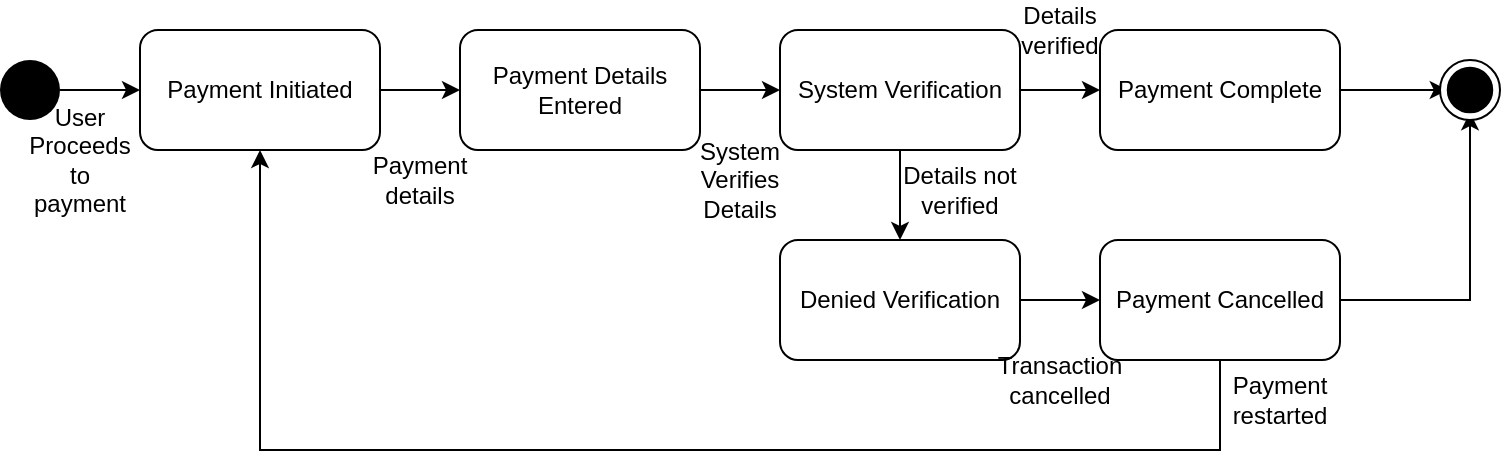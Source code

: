 <mxfile version="22.1.5" type="device">
  <diagram name="Page-1" id="gAoN2JiGXjHGtE0NkUrj">
    <mxGraphModel dx="1290" dy="542" grid="1" gridSize="10" guides="1" tooltips="1" connect="1" arrows="1" fold="1" page="1" pageScale="1" pageWidth="850" pageHeight="1100" math="0" shadow="0">
      <root>
        <mxCell id="0" />
        <mxCell id="1" parent="0" />
        <mxCell id="xUsi2Gn1kTVUrSm3SXgN-5" style="edgeStyle=orthogonalEdgeStyle;rounded=0;orthogonalLoop=1;jettySize=auto;html=1;" edge="1" parent="1" source="xUsi2Gn1kTVUrSm3SXgN-6" target="xUsi2Gn1kTVUrSm3SXgN-8">
          <mxGeometry relative="1" as="geometry" />
        </mxCell>
        <mxCell id="xUsi2Gn1kTVUrSm3SXgN-6" value="" style="ellipse;whiteSpace=wrap;html=1;aspect=fixed;strokeColor=none;fillColor=#000000;" vertex="1" parent="1">
          <mxGeometry x="60" y="485" width="30" height="30" as="geometry" />
        </mxCell>
        <mxCell id="xUsi2Gn1kTVUrSm3SXgN-7" value="" style="edgeStyle=orthogonalEdgeStyle;rounded=0;orthogonalLoop=1;jettySize=auto;html=1;" edge="1" parent="1" source="xUsi2Gn1kTVUrSm3SXgN-8" target="xUsi2Gn1kTVUrSm3SXgN-10">
          <mxGeometry relative="1" as="geometry" />
        </mxCell>
        <mxCell id="xUsi2Gn1kTVUrSm3SXgN-8" value="Payment Initiated" style="rounded=1;whiteSpace=wrap;html=1;" vertex="1" parent="1">
          <mxGeometry x="130" y="470" width="120" height="60" as="geometry" />
        </mxCell>
        <mxCell id="xUsi2Gn1kTVUrSm3SXgN-10" value="Payment Details Entered" style="whiteSpace=wrap;html=1;rounded=1;" vertex="1" parent="1">
          <mxGeometry x="290" y="470" width="120" height="60" as="geometry" />
        </mxCell>
        <mxCell id="xUsi2Gn1kTVUrSm3SXgN-25" value="" style="edgeStyle=orthogonalEdgeStyle;rounded=0;orthogonalLoop=1;jettySize=auto;html=1;" edge="1" parent="1" source="xUsi2Gn1kTVUrSm3SXgN-12" target="xUsi2Gn1kTVUrSm3SXgN-3">
          <mxGeometry relative="1" as="geometry" />
        </mxCell>
        <mxCell id="xUsi2Gn1kTVUrSm3SXgN-12" value="Payment Complete" style="whiteSpace=wrap;html=1;rounded=1;" vertex="1" parent="1">
          <mxGeometry x="610" y="470" width="120" height="60" as="geometry" />
        </mxCell>
        <mxCell id="xUsi2Gn1kTVUrSm3SXgN-16" value="" style="edgeStyle=orthogonalEdgeStyle;rounded=0;orthogonalLoop=1;jettySize=auto;html=1;" edge="1" parent="1" source="xUsi2Gn1kTVUrSm3SXgN-10" target="xUsi2Gn1kTVUrSm3SXgN-17">
          <mxGeometry relative="1" as="geometry">
            <mxPoint x="400" y="500" as="sourcePoint" />
            <mxPoint x="600" y="500" as="targetPoint" />
          </mxGeometry>
        </mxCell>
        <mxCell id="xUsi2Gn1kTVUrSm3SXgN-27" style="edgeStyle=orthogonalEdgeStyle;rounded=0;orthogonalLoop=1;jettySize=auto;html=1;" edge="1" parent="1" source="xUsi2Gn1kTVUrSm3SXgN-17" target="xUsi2Gn1kTVUrSm3SXgN-19">
          <mxGeometry relative="1" as="geometry" />
        </mxCell>
        <mxCell id="xUsi2Gn1kTVUrSm3SXgN-17" value="System Verification" style="whiteSpace=wrap;html=1;rounded=1;" vertex="1" parent="1">
          <mxGeometry x="450" y="470" width="120" height="60" as="geometry" />
        </mxCell>
        <mxCell id="xUsi2Gn1kTVUrSm3SXgN-24" value="" style="edgeStyle=orthogonalEdgeStyle;rounded=0;orthogonalLoop=1;jettySize=auto;html=1;" edge="1" parent="1" source="xUsi2Gn1kTVUrSm3SXgN-19" target="xUsi2Gn1kTVUrSm3SXgN-22">
          <mxGeometry relative="1" as="geometry" />
        </mxCell>
        <mxCell id="xUsi2Gn1kTVUrSm3SXgN-19" value="Denied Verification" style="whiteSpace=wrap;html=1;rounded=1;" vertex="1" parent="1">
          <mxGeometry x="450" y="575" width="120" height="60" as="geometry" />
        </mxCell>
        <mxCell id="xUsi2Gn1kTVUrSm3SXgN-20" value="" style="edgeStyle=orthogonalEdgeStyle;rounded=0;orthogonalLoop=1;jettySize=auto;html=1;entryX=0;entryY=0.5;entryDx=0;entryDy=0;" edge="1" parent="1" source="xUsi2Gn1kTVUrSm3SXgN-17" target="xUsi2Gn1kTVUrSm3SXgN-12">
          <mxGeometry relative="1" as="geometry">
            <mxPoint x="560" y="500" as="sourcePoint" />
            <mxPoint x="610" y="500" as="targetPoint" />
          </mxGeometry>
        </mxCell>
        <mxCell id="xUsi2Gn1kTVUrSm3SXgN-26" style="edgeStyle=orthogonalEdgeStyle;rounded=0;orthogonalLoop=1;jettySize=auto;html=1;exitX=1;exitY=0.5;exitDx=0;exitDy=0;entryX=0.5;entryY=1;entryDx=0;entryDy=0;" edge="1" parent="1" source="xUsi2Gn1kTVUrSm3SXgN-22" target="xUsi2Gn1kTVUrSm3SXgN-3">
          <mxGeometry relative="1" as="geometry" />
        </mxCell>
        <mxCell id="xUsi2Gn1kTVUrSm3SXgN-29" style="edgeStyle=orthogonalEdgeStyle;rounded=0;orthogonalLoop=1;jettySize=auto;html=1;" edge="1" parent="1" source="xUsi2Gn1kTVUrSm3SXgN-22" target="xUsi2Gn1kTVUrSm3SXgN-8">
          <mxGeometry relative="1" as="geometry">
            <Array as="points">
              <mxPoint x="670" y="680" />
              <mxPoint x="190" y="680" />
            </Array>
          </mxGeometry>
        </mxCell>
        <mxCell id="xUsi2Gn1kTVUrSm3SXgN-22" value="Payment Cancelled" style="whiteSpace=wrap;html=1;rounded=1;" vertex="1" parent="1">
          <mxGeometry x="610" y="575" width="120" height="60" as="geometry" />
        </mxCell>
        <mxCell id="xUsi2Gn1kTVUrSm3SXgN-23" value="User Proceeds to payment" style="text;html=1;strokeColor=none;fillColor=none;align=center;verticalAlign=middle;whiteSpace=wrap;rounded=0;" vertex="1" parent="1">
          <mxGeometry x="70" y="520" width="60" height="30" as="geometry" />
        </mxCell>
        <mxCell id="xUsi2Gn1kTVUrSm3SXgN-2" value="" style="ellipse;whiteSpace=wrap;html=1;aspect=fixed;container=0;" vertex="1" parent="1">
          <mxGeometry x="780.001" y="485" width="30" height="30" as="geometry" />
        </mxCell>
        <mxCell id="xUsi2Gn1kTVUrSm3SXgN-3" value="" style="ellipse;whiteSpace=wrap;html=1;aspect=fixed;fillColor=#000000;container=0;" vertex="1" parent="1">
          <mxGeometry x="783.881" y="488.88" width="22.24" height="22.24" as="geometry" />
        </mxCell>
        <mxCell id="xUsi2Gn1kTVUrSm3SXgN-4" style="edgeStyle=orthogonalEdgeStyle;rounded=0;orthogonalLoop=1;jettySize=auto;html=1;exitX=0;exitY=0;exitDx=0;exitDy=0;entryX=0.5;entryY=0;entryDx=0;entryDy=0;" edge="1" parent="1" source="xUsi2Gn1kTVUrSm3SXgN-3" target="xUsi2Gn1kTVUrSm3SXgN-3">
          <mxGeometry relative="1" as="geometry" />
        </mxCell>
        <mxCell id="xUsi2Gn1kTVUrSm3SXgN-30" style="edgeStyle=orthogonalEdgeStyle;rounded=0;orthogonalLoop=1;jettySize=auto;html=1;exitX=0.5;exitY=1;exitDx=0;exitDy=0;" edge="1" parent="1" source="xUsi2Gn1kTVUrSm3SXgN-23" target="xUsi2Gn1kTVUrSm3SXgN-23">
          <mxGeometry relative="1" as="geometry" />
        </mxCell>
        <mxCell id="xUsi2Gn1kTVUrSm3SXgN-31" value="Payment details" style="text;html=1;strokeColor=none;fillColor=none;align=center;verticalAlign=middle;whiteSpace=wrap;rounded=0;" vertex="1" parent="1">
          <mxGeometry x="240" y="530" width="60" height="30" as="geometry" />
        </mxCell>
        <mxCell id="xUsi2Gn1kTVUrSm3SXgN-32" value="System Verifies Details" style="text;html=1;strokeColor=none;fillColor=none;align=center;verticalAlign=middle;whiteSpace=wrap;rounded=0;" vertex="1" parent="1">
          <mxGeometry x="400" y="530" width="60" height="30" as="geometry" />
        </mxCell>
        <mxCell id="xUsi2Gn1kTVUrSm3SXgN-33" value="Details verified" style="text;html=1;strokeColor=none;fillColor=none;align=center;verticalAlign=middle;whiteSpace=wrap;rounded=0;" vertex="1" parent="1">
          <mxGeometry x="560" y="455" width="60" height="30" as="geometry" />
        </mxCell>
        <mxCell id="xUsi2Gn1kTVUrSm3SXgN-35" value="Details not verified" style="text;html=1;strokeColor=none;fillColor=none;align=center;verticalAlign=middle;whiteSpace=wrap;rounded=0;" vertex="1" parent="1">
          <mxGeometry x="510" y="535" width="60" height="30" as="geometry" />
        </mxCell>
        <mxCell id="xUsi2Gn1kTVUrSm3SXgN-36" value="Transaction cancelled" style="text;html=1;strokeColor=none;fillColor=none;align=center;verticalAlign=middle;whiteSpace=wrap;rounded=0;" vertex="1" parent="1">
          <mxGeometry x="560" y="630" width="60" height="30" as="geometry" />
        </mxCell>
        <mxCell id="xUsi2Gn1kTVUrSm3SXgN-37" value="Payment restarted" style="text;html=1;strokeColor=none;fillColor=none;align=center;verticalAlign=middle;whiteSpace=wrap;rounded=0;" vertex="1" parent="1">
          <mxGeometry x="670" y="640" width="60" height="30" as="geometry" />
        </mxCell>
      </root>
    </mxGraphModel>
  </diagram>
</mxfile>
